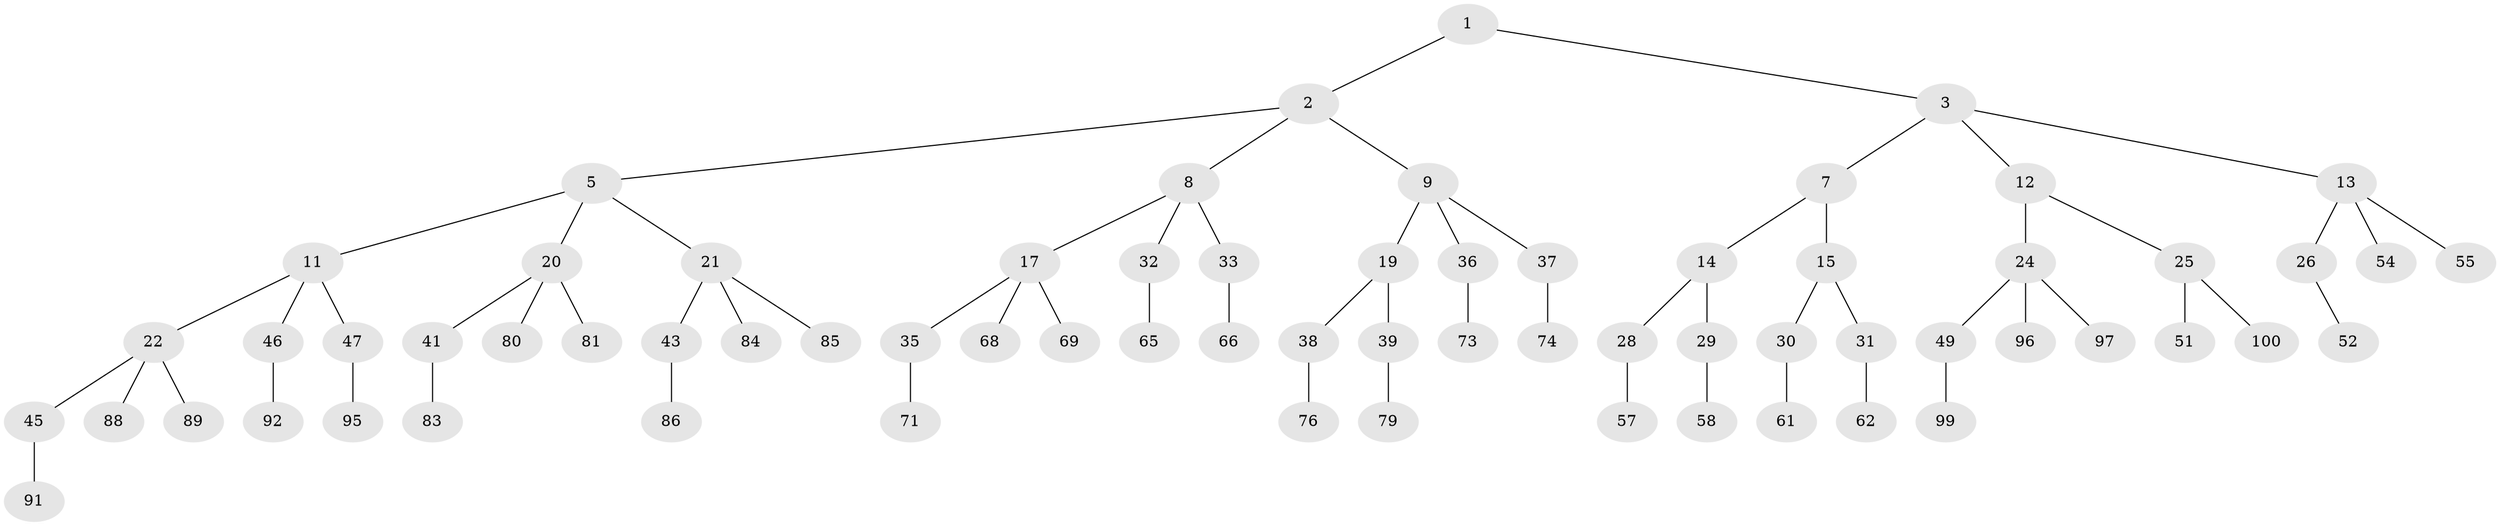 // original degree distribution, {2: 0.02, 3: 0.48, 1: 0.5}
// Generated by graph-tools (version 1.1) at 2025/38/02/21/25 10:38:56]
// undirected, 69 vertices, 68 edges
graph export_dot {
graph [start="1"]
  node [color=gray90,style=filled];
  1;
  2 [latent=1,super="+4"];
  3 [latent=1,super="+6"];
  5 [latent=0.5,super="+10"];
  7 [latent=0.5];
  8 [latent=0.333333,super="+16"];
  9 [latent=0.333333,super="+18"];
  11 [latent=0.333333,super="+23"];
  12 [latent=0.333333];
  13 [latent=0.333333,super="+27"];
  14 [latent=0.333333];
  15 [latent=0.333333];
  17 [latent=0.25,super="+34"];
  19 [latent=0.25];
  20 [latent=0.25,super="+40"];
  21 [latent=0.25,super="+42"];
  22 [latent=0.25,super="+44"];
  24 [latent=0.25,super="+48"];
  25 [latent=0.25,super="+50"];
  26 [latent=0.25,super="+53"];
  28 [latent=0.25,super="+56"];
  29 [latent=0.25,super="+59"];
  30 [latent=0.25,super="+60"];
  31 [latent=0.25,super="+63"];
  32 [latent=0.2,super="+64"];
  33 [latent=0.2,super="+67"];
  35 [latent=0.2,super="+70"];
  36 [latent=0.2,super="+72"];
  37 [latent=0.2,super="+75"];
  38 [latent=0.2,super="+77"];
  39 [latent=0.2,super="+78"];
  41 [latent=0.2,super="+82"];
  43 [latent=0.2,super="+87"];
  45 [latent=0.2,super="+90"];
  46 [latent=0.2,super="+93"];
  47 [latent=0.2,super="+94"];
  49 [latent=0.2,super="+98"];
  51 [latent=0.2];
  52 [latent=0.2];
  54 [latent=0.2];
  55 [latent=0.2];
  57 [latent=0.2];
  58 [latent=0.2];
  61 [latent=0.2];
  62 [latent=0.2];
  65 [latent=0.166667];
  66 [latent=0.166667];
  68 [latent=0.166667];
  69 [latent=0.166667];
  71 [latent=0.166667];
  73 [latent=0.166667];
  74 [latent=0.166667];
  76 [latent=0.166667];
  79 [latent=0.166667];
  80 [latent=0.166667];
  81 [latent=0.166667];
  83 [latent=0.166667];
  84 [latent=0.166667];
  85 [latent=0.166667];
  86 [latent=0.166667];
  88 [latent=0.166667];
  89 [latent=0.166667];
  91 [latent=0.166667];
  92 [latent=0.166667];
  95 [latent=0.166667];
  96 [latent=0.166667];
  97 [latent=0.166667];
  99 [latent=0.166667];
  100 [latent=0.166667];
  1 -- 2;
  1 -- 3;
  2 -- 5;
  2 -- 8;
  2 -- 9;
  3 -- 7;
  3 -- 12;
  3 -- 13;
  5 -- 11;
  5 -- 21;
  5 -- 20;
  7 -- 14;
  7 -- 15;
  8 -- 17;
  8 -- 33;
  8 -- 32;
  9 -- 19;
  9 -- 36;
  9 -- 37;
  11 -- 22;
  11 -- 46;
  11 -- 47;
  12 -- 24;
  12 -- 25;
  13 -- 26;
  13 -- 54;
  13 -- 55;
  14 -- 28;
  14 -- 29;
  15 -- 30;
  15 -- 31;
  17 -- 35;
  17 -- 68;
  17 -- 69;
  19 -- 38;
  19 -- 39;
  20 -- 41;
  20 -- 80;
  20 -- 81;
  21 -- 43;
  21 -- 85;
  21 -- 84;
  22 -- 45;
  22 -- 88;
  22 -- 89;
  24 -- 49;
  24 -- 97;
  24 -- 96;
  25 -- 51;
  25 -- 100;
  26 -- 52;
  28 -- 57;
  29 -- 58;
  30 -- 61;
  31 -- 62;
  32 -- 65;
  33 -- 66;
  35 -- 71;
  36 -- 73;
  37 -- 74;
  38 -- 76;
  39 -- 79;
  41 -- 83;
  43 -- 86;
  45 -- 91;
  46 -- 92;
  47 -- 95;
  49 -- 99;
}

